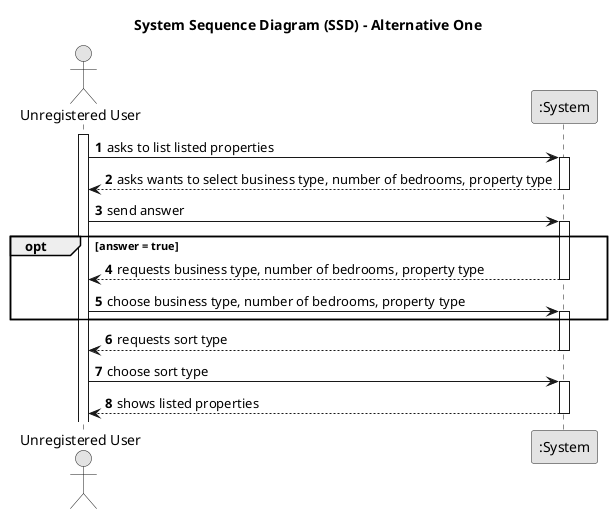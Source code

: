 @startuml
skinparam monochrome true
skinparam packageStyle rectangle
skinparam shadowing false

title System Sequence Diagram (SSD) - Alternative One

autonumber

actor "Unregistered User" as User
participant ":System" as System

activate User

        User -> System : asks to list listed properties
    activate System

        System --> User : asks wants to select business type, number of bedrooms, property type
    deactivate System

        User -> System : send answer
    activate System

    group opt [answer = true]

         System --> User : requests business type, number of bedrooms, property type
            deactivate System

                User -> System : choose business type, number of bedrooms, property type
            activate System
    end

        System --> User : requests sort type
        deactivate System

        User -> System : choose sort type
    activate System

        System --> User : shows listed properties
    deactivate System

@enduml